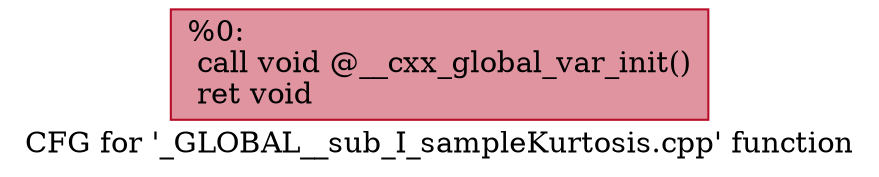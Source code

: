 digraph "CFG for '_GLOBAL__sub_I_sampleKurtosis.cpp' function" {
	label="CFG for '_GLOBAL__sub_I_sampleKurtosis.cpp' function";

	Node0x224bd4d1570 [shape=record,color="#b70d28ff", style=filled, fillcolor="#b70d2870",label="{%0:\l  call void @__cxx_global_var_init()\l  ret void\l}"];
}
